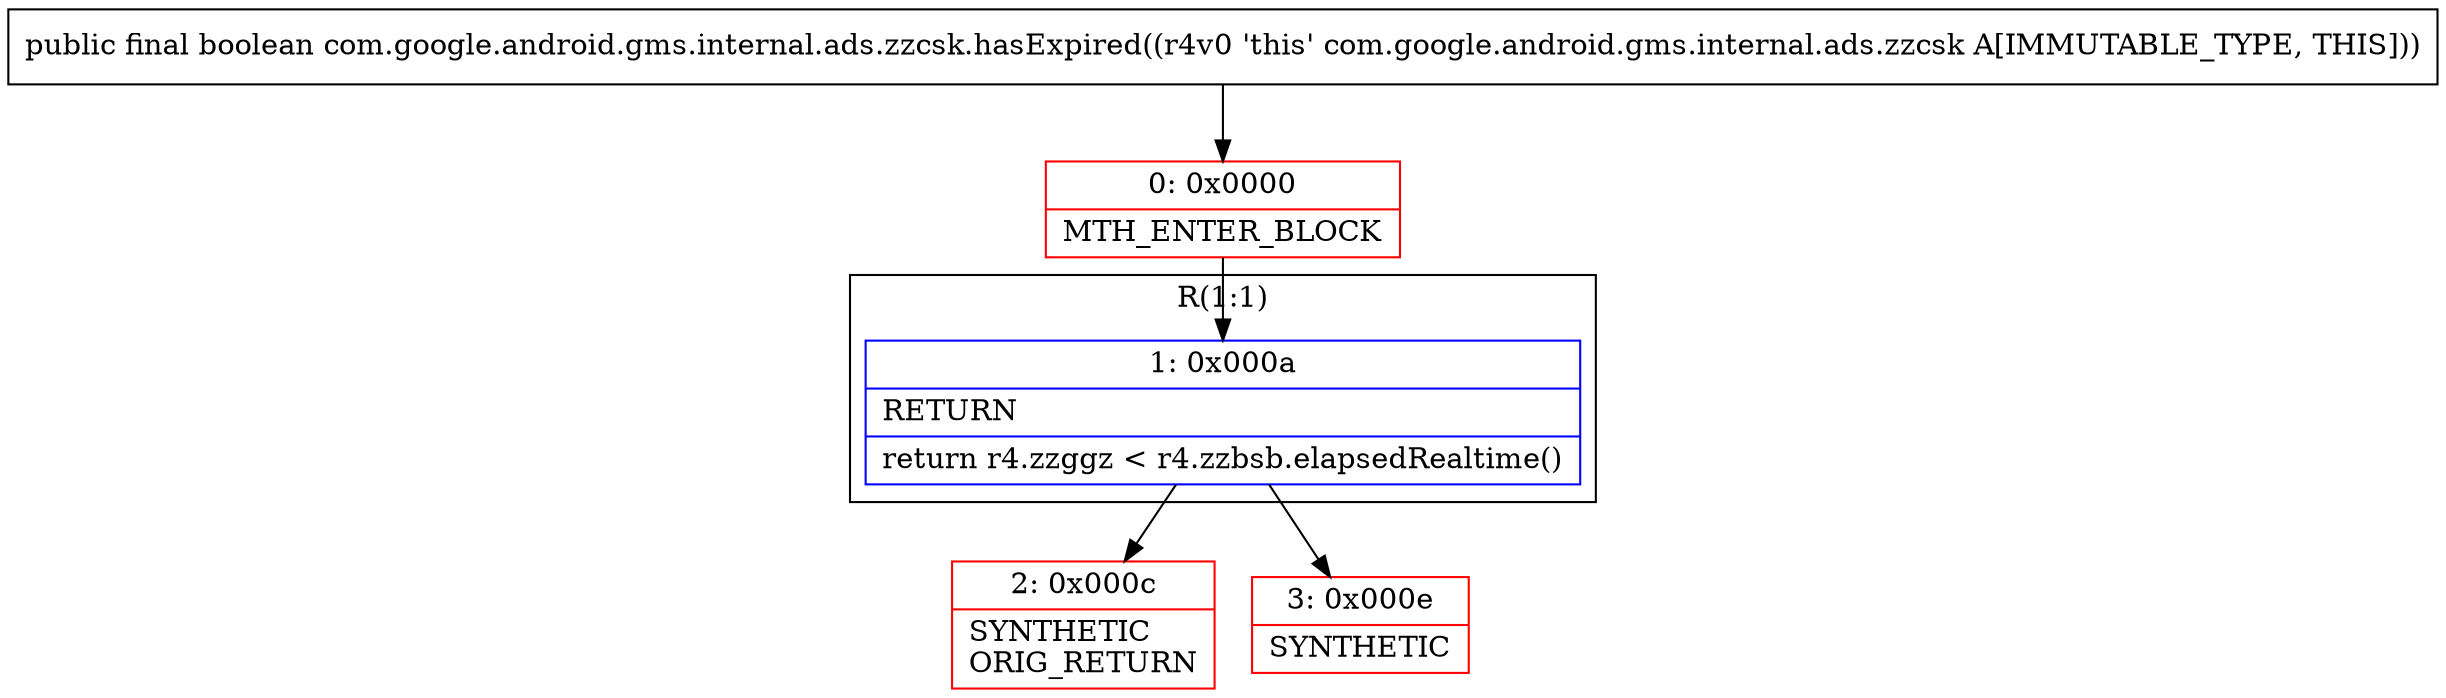 digraph "CFG forcom.google.android.gms.internal.ads.zzcsk.hasExpired()Z" {
subgraph cluster_Region_1722242301 {
label = "R(1:1)";
node [shape=record,color=blue];
Node_1 [shape=record,label="{1\:\ 0x000a|RETURN\l|return r4.zzggz \< r4.zzbsb.elapsedRealtime()\l}"];
}
Node_0 [shape=record,color=red,label="{0\:\ 0x0000|MTH_ENTER_BLOCK\l}"];
Node_2 [shape=record,color=red,label="{2\:\ 0x000c|SYNTHETIC\lORIG_RETURN\l}"];
Node_3 [shape=record,color=red,label="{3\:\ 0x000e|SYNTHETIC\l}"];
MethodNode[shape=record,label="{public final boolean com.google.android.gms.internal.ads.zzcsk.hasExpired((r4v0 'this' com.google.android.gms.internal.ads.zzcsk A[IMMUTABLE_TYPE, THIS])) }"];
MethodNode -> Node_0;
Node_1 -> Node_2;
Node_1 -> Node_3;
Node_0 -> Node_1;
}

